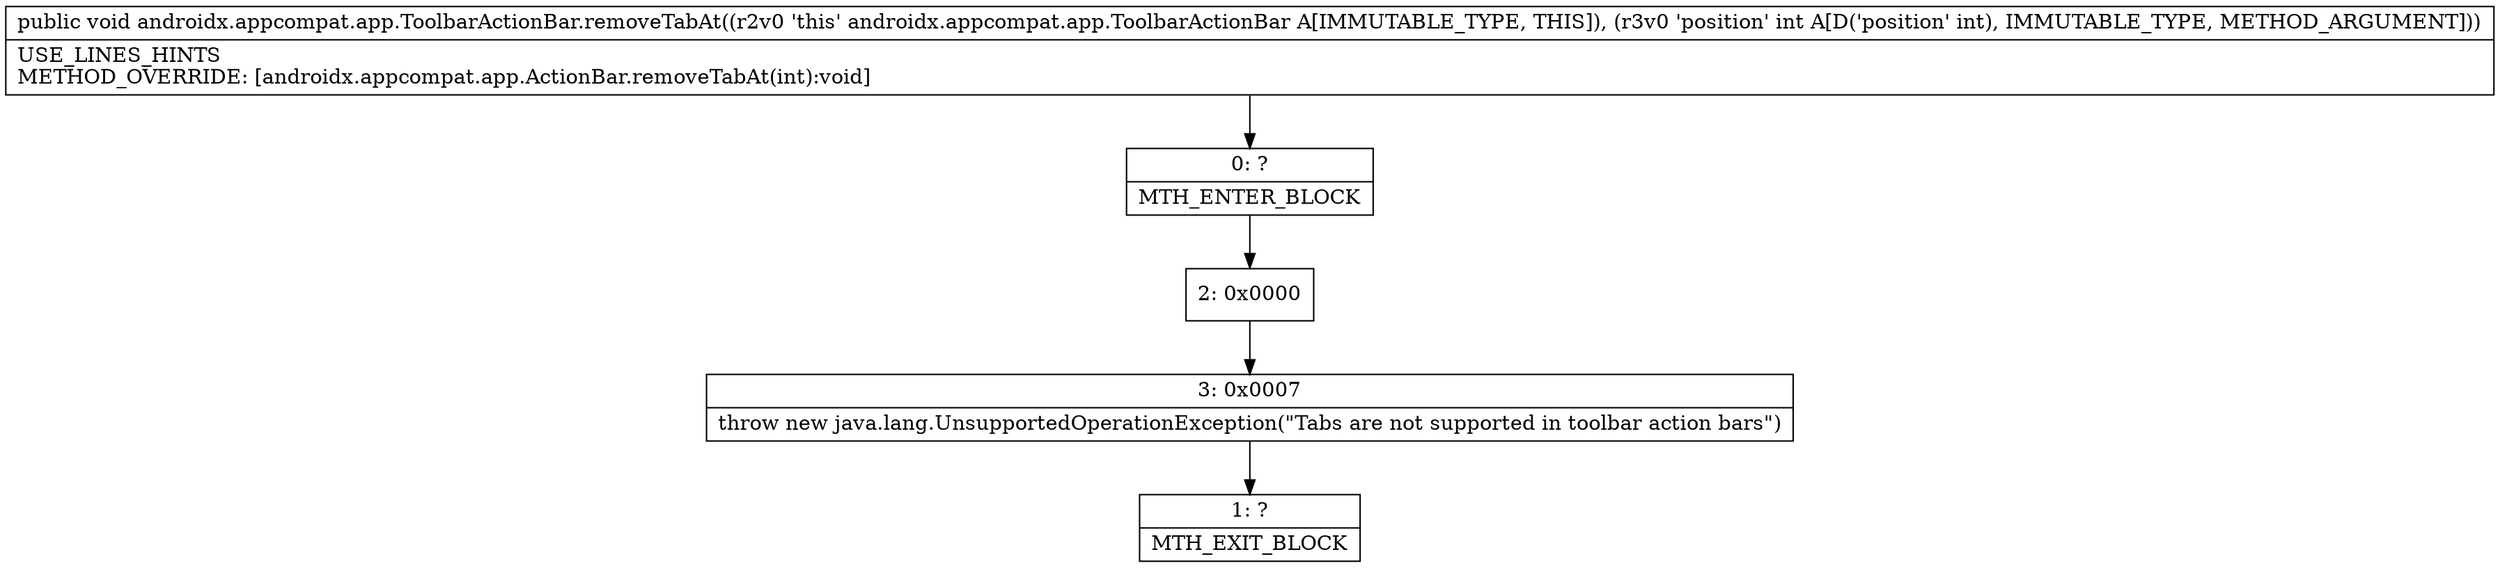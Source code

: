 digraph "CFG forandroidx.appcompat.app.ToolbarActionBar.removeTabAt(I)V" {
Node_0 [shape=record,label="{0\:\ ?|MTH_ENTER_BLOCK\l}"];
Node_2 [shape=record,label="{2\:\ 0x0000}"];
Node_3 [shape=record,label="{3\:\ 0x0007|throw new java.lang.UnsupportedOperationException(\"Tabs are not supported in toolbar action bars\")\l}"];
Node_1 [shape=record,label="{1\:\ ?|MTH_EXIT_BLOCK\l}"];
MethodNode[shape=record,label="{public void androidx.appcompat.app.ToolbarActionBar.removeTabAt((r2v0 'this' androidx.appcompat.app.ToolbarActionBar A[IMMUTABLE_TYPE, THIS]), (r3v0 'position' int A[D('position' int), IMMUTABLE_TYPE, METHOD_ARGUMENT]))  | USE_LINES_HINTS\lMETHOD_OVERRIDE: [androidx.appcompat.app.ActionBar.removeTabAt(int):void]\l}"];
MethodNode -> Node_0;Node_0 -> Node_2;
Node_2 -> Node_3;
Node_3 -> Node_1;
}

